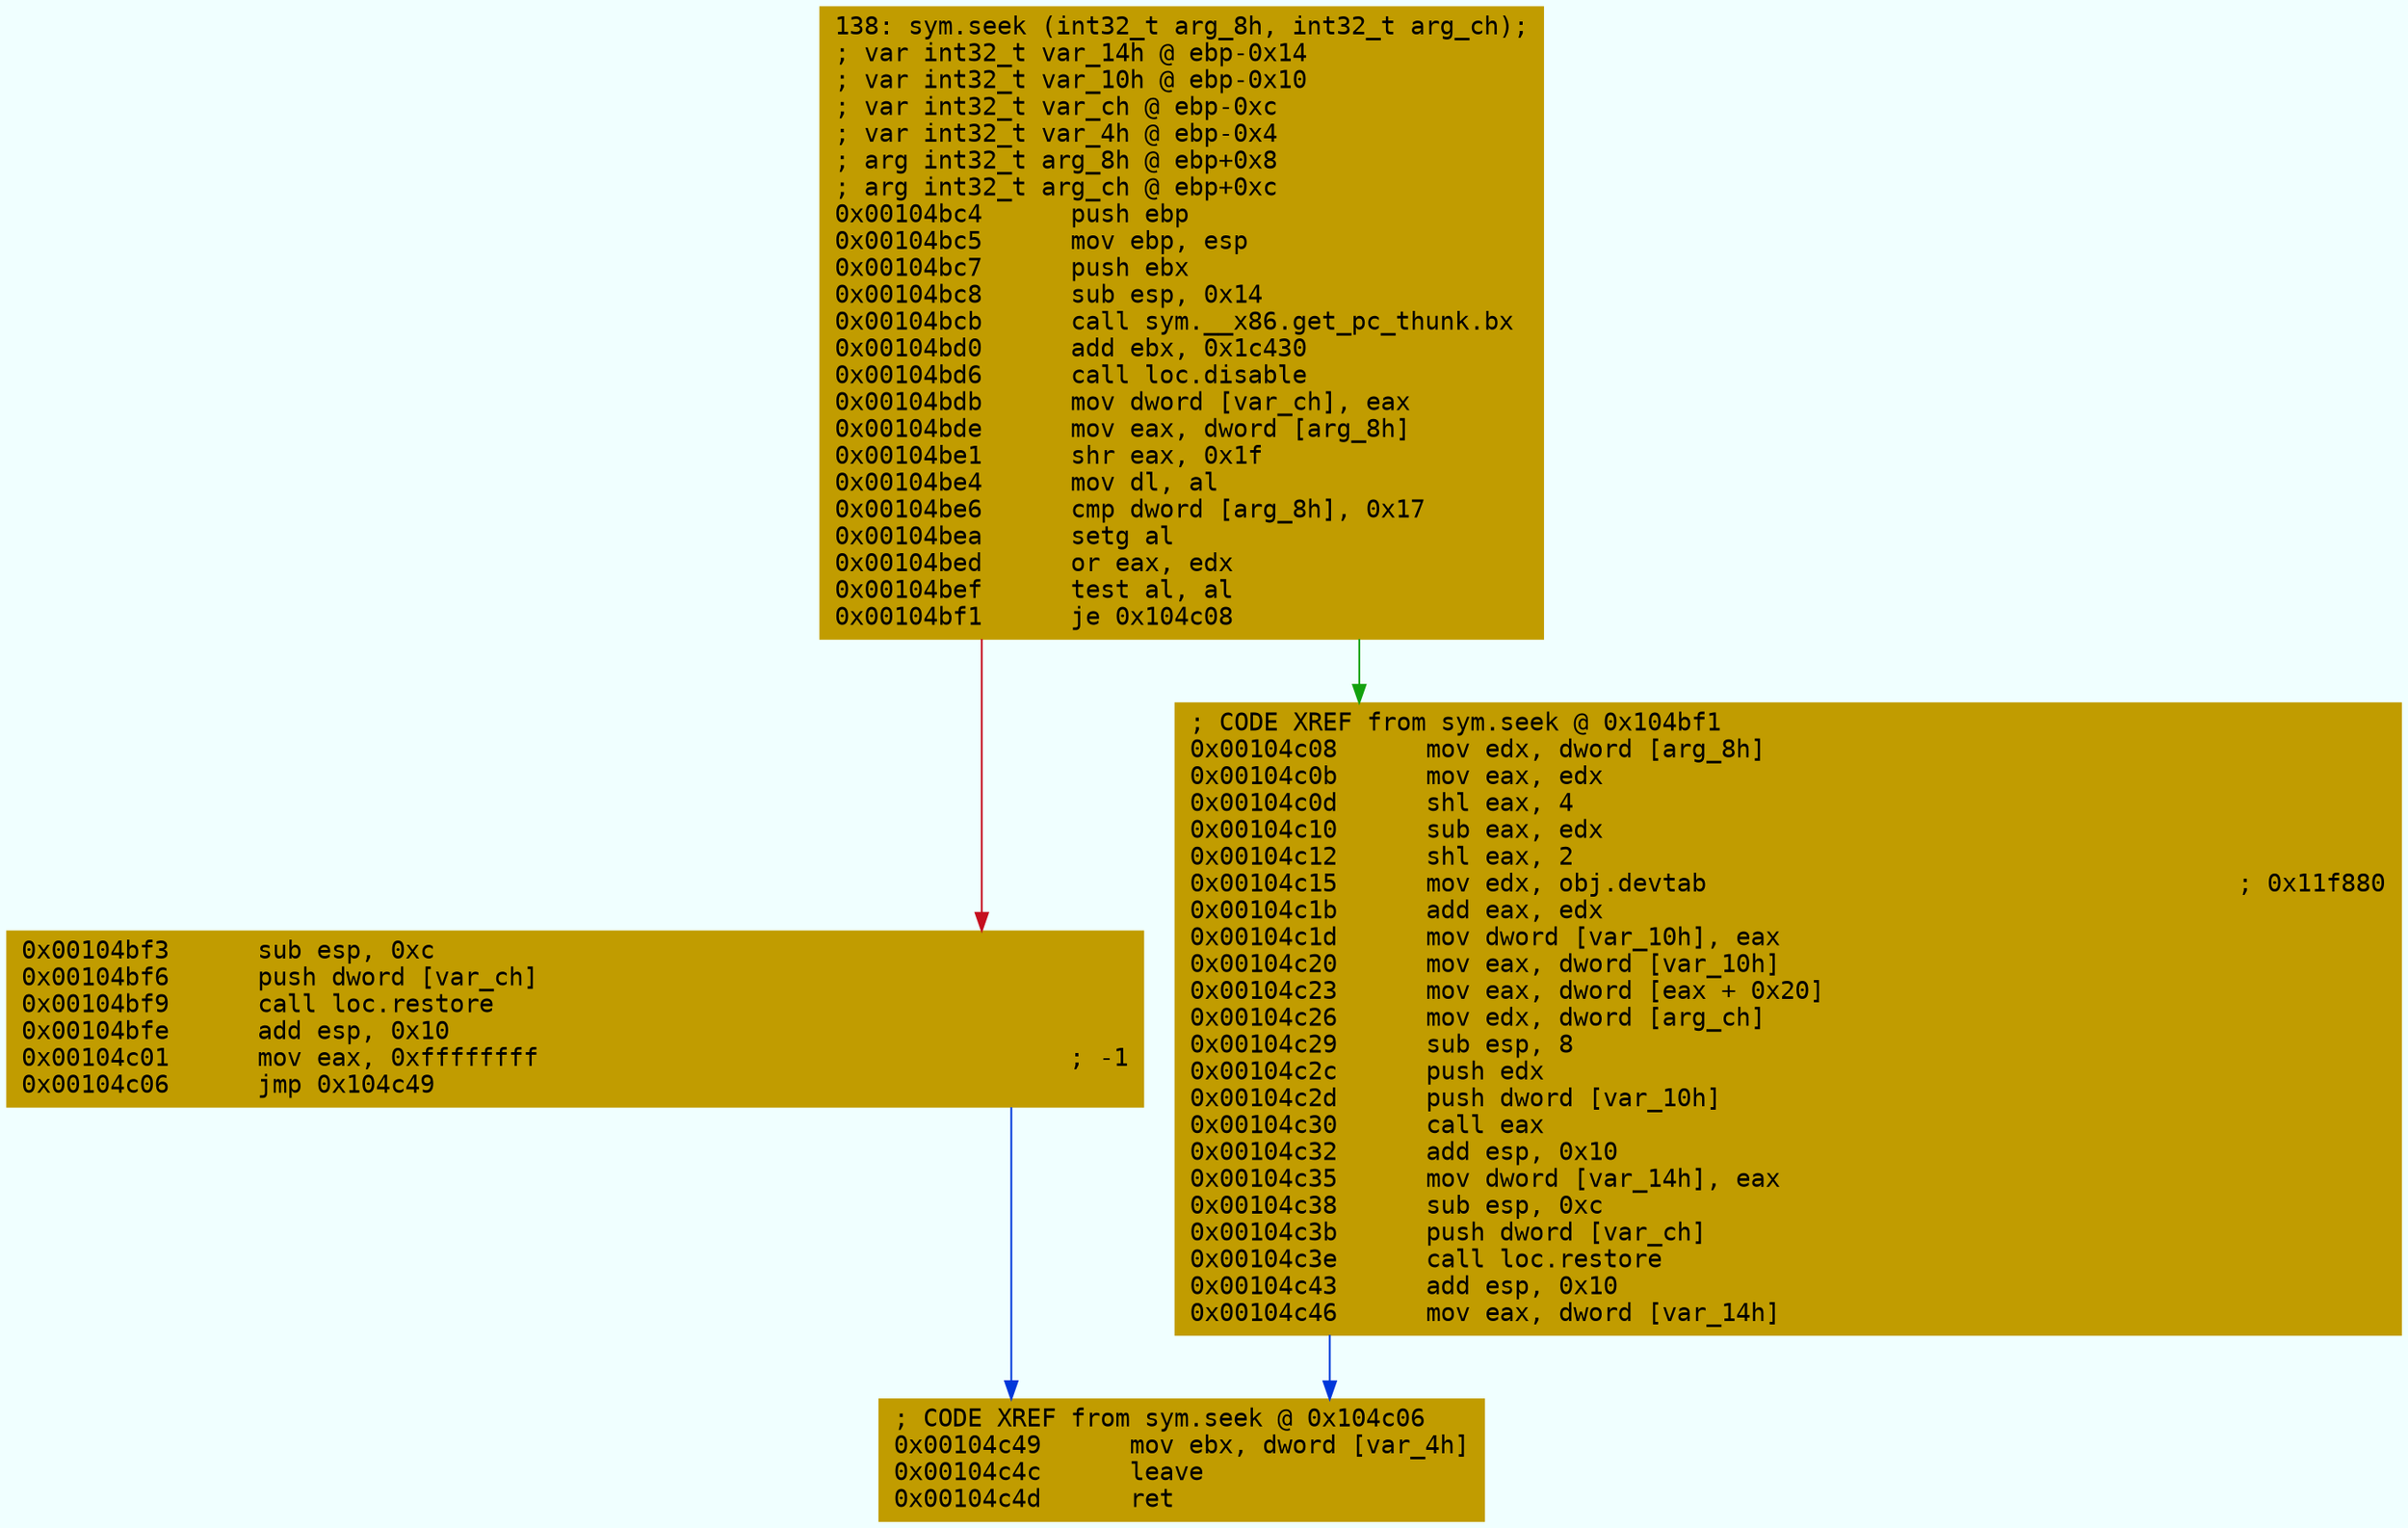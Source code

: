digraph code {
	graph [bgcolor=azure fontsize=8 fontname="Courier" splines="ortho"];
	node [fillcolor=gray style=filled shape=box];
	edge [arrowhead="normal"];
	"0x00104bc4" [URL="sym.seek/0x00104bc4", fillcolor="#c19c00",color="#c19c00", fontname="Courier",label="138: sym.seek (int32_t arg_8h, int32_t arg_ch);\l; var int32_t var_14h @ ebp-0x14\l; var int32_t var_10h @ ebp-0x10\l; var int32_t var_ch @ ebp-0xc\l; var int32_t var_4h @ ebp-0x4\l; arg int32_t arg_8h @ ebp+0x8\l; arg int32_t arg_ch @ ebp+0xc\l0x00104bc4      push ebp\l0x00104bc5      mov ebp, esp\l0x00104bc7      push ebx\l0x00104bc8      sub esp, 0x14\l0x00104bcb      call sym.__x86.get_pc_thunk.bx\l0x00104bd0      add ebx, 0x1c430\l0x00104bd6      call loc.disable\l0x00104bdb      mov dword [var_ch], eax\l0x00104bde      mov eax, dword [arg_8h]\l0x00104be1      shr eax, 0x1f\l0x00104be4      mov dl, al\l0x00104be6      cmp dword [arg_8h], 0x17\l0x00104bea      setg al\l0x00104bed      or eax, edx\l0x00104bef      test al, al\l0x00104bf1      je 0x104c08\l"]
	"0x00104bf3" [URL="sym.seek/0x00104bf3", fillcolor="#c19c00",color="#c19c00", fontname="Courier",label="0x00104bf3      sub esp, 0xc\l0x00104bf6      push dword [var_ch]\l0x00104bf9      call loc.restore\l0x00104bfe      add esp, 0x10\l0x00104c01      mov eax, 0xffffffff                                    ; -1\l0x00104c06      jmp 0x104c49\l"]
	"0x00104c08" [URL="sym.seek/0x00104c08", fillcolor="#c19c00",color="#c19c00", fontname="Courier",label="; CODE XREF from sym.seek @ 0x104bf1\l0x00104c08      mov edx, dword [arg_8h]\l0x00104c0b      mov eax, edx\l0x00104c0d      shl eax, 4\l0x00104c10      sub eax, edx\l0x00104c12      shl eax, 2\l0x00104c15      mov edx, obj.devtab                                    ; 0x11f880\l0x00104c1b      add eax, edx\l0x00104c1d      mov dword [var_10h], eax\l0x00104c20      mov eax, dword [var_10h]\l0x00104c23      mov eax, dword [eax + 0x20]\l0x00104c26      mov edx, dword [arg_ch]\l0x00104c29      sub esp, 8\l0x00104c2c      push edx\l0x00104c2d      push dword [var_10h]\l0x00104c30      call eax\l0x00104c32      add esp, 0x10\l0x00104c35      mov dword [var_14h], eax\l0x00104c38      sub esp, 0xc\l0x00104c3b      push dword [var_ch]\l0x00104c3e      call loc.restore\l0x00104c43      add esp, 0x10\l0x00104c46      mov eax, dword [var_14h]\l"]
	"0x00104c49" [URL="sym.seek/0x00104c49", fillcolor="#c19c00",color="#c19c00", fontname="Courier",label="; CODE XREF from sym.seek @ 0x104c06\l0x00104c49      mov ebx, dword [var_4h]\l0x00104c4c      leave\l0x00104c4d      ret\l"]
        "0x00104bc4" -> "0x00104c08" [color="#13a10e"];
        "0x00104bc4" -> "0x00104bf3" [color="#c50f1f"];
        "0x00104bf3" -> "0x00104c49" [color="#0037da"];
        "0x00104c08" -> "0x00104c49" [color="#0037da"];
}
